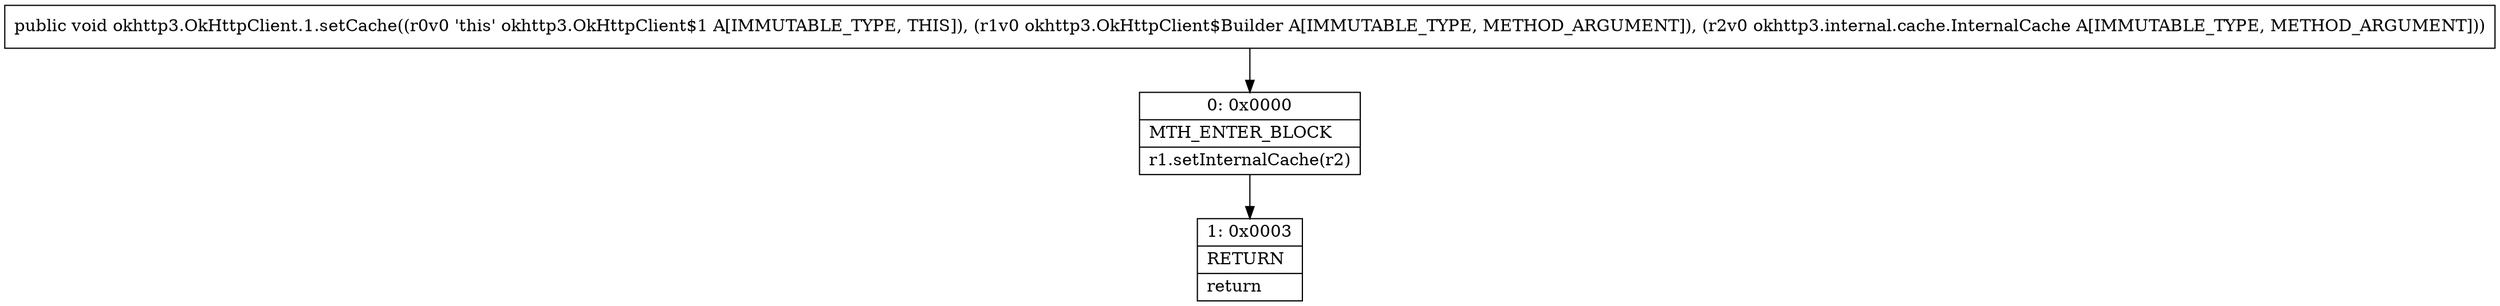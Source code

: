 digraph "CFG forokhttp3.OkHttpClient.1.setCache(Lokhttp3\/OkHttpClient$Builder;Lokhttp3\/internal\/cache\/InternalCache;)V" {
Node_0 [shape=record,label="{0\:\ 0x0000|MTH_ENTER_BLOCK\l|r1.setInternalCache(r2)\l}"];
Node_1 [shape=record,label="{1\:\ 0x0003|RETURN\l|return\l}"];
MethodNode[shape=record,label="{public void okhttp3.OkHttpClient.1.setCache((r0v0 'this' okhttp3.OkHttpClient$1 A[IMMUTABLE_TYPE, THIS]), (r1v0 okhttp3.OkHttpClient$Builder A[IMMUTABLE_TYPE, METHOD_ARGUMENT]), (r2v0 okhttp3.internal.cache.InternalCache A[IMMUTABLE_TYPE, METHOD_ARGUMENT])) }"];
MethodNode -> Node_0;
Node_0 -> Node_1;
}

